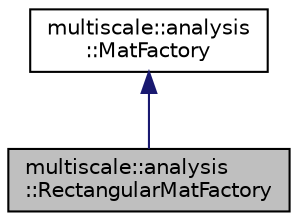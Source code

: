 digraph "multiscale::analysis::RectangularMatFactory"
{
  edge [fontname="Helvetica",fontsize="10",labelfontname="Helvetica",labelfontsize="10"];
  node [fontname="Helvetica",fontsize="10",shape=record];
  Node1 [label="multiscale::analysis\l::RectangularMatFactory",height=0.2,width=0.4,color="black", fillcolor="grey75", style="filled" fontcolor="black"];
  Node2 -> Node1 [dir="back",color="midnightblue",fontsize="10",style="solid",fontname="Helvetica"];
  Node2 [label="multiscale::analysis\l::MatFactory",height=0.2,width=0.4,color="black", fillcolor="white", style="filled",URL="$classmultiscale_1_1analysis_1_1MatFactory.html",tooltip="Class for creating a Mat object."];
}
